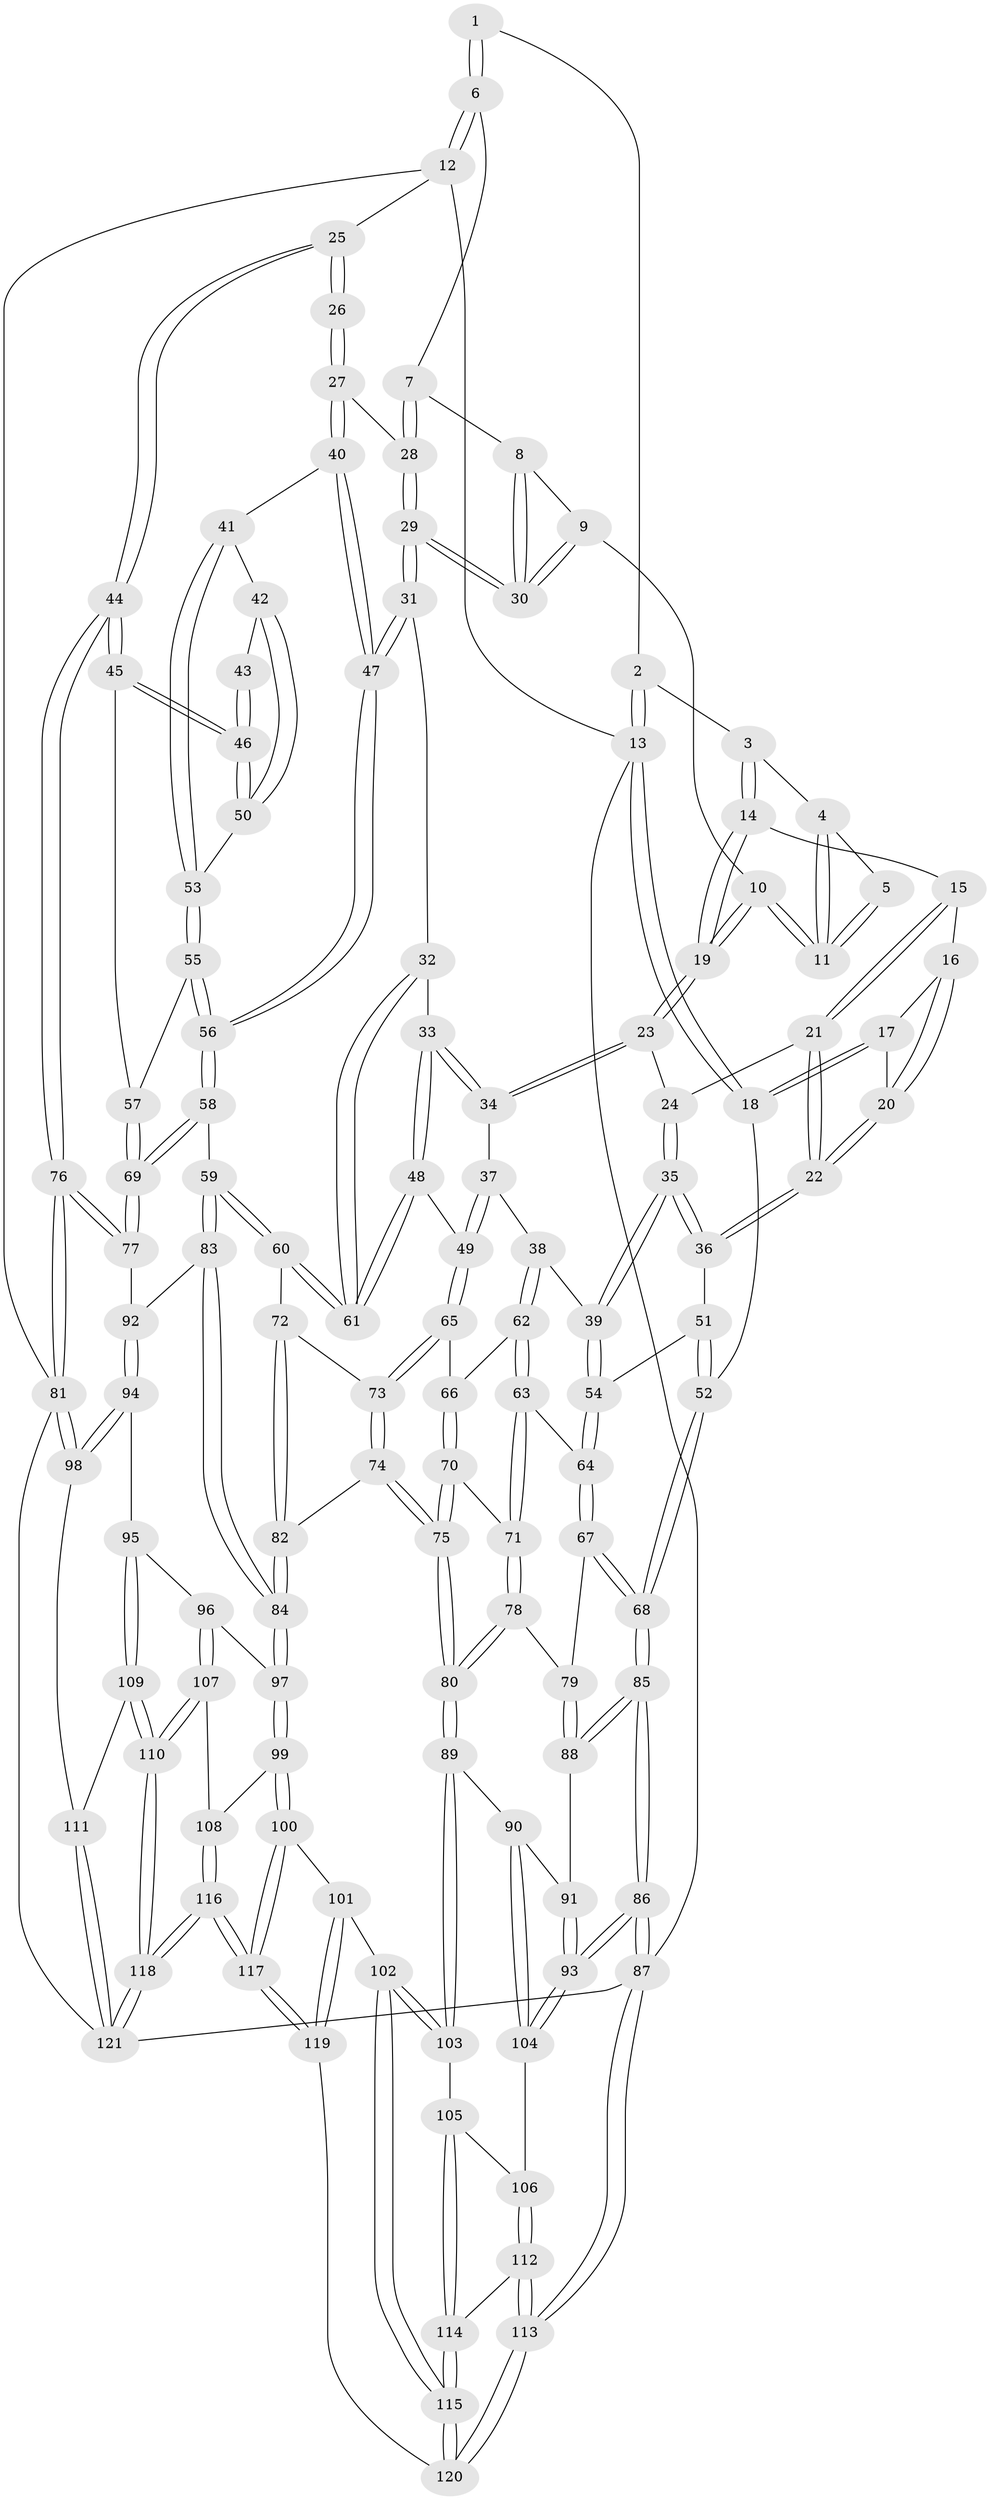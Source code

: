 // Generated by graph-tools (version 1.1) at 2025/16/03/09/25 04:16:52]
// undirected, 121 vertices, 299 edges
graph export_dot {
graph [start="1"]
  node [color=gray90,style=filled];
  1 [pos="+0.621553384773657+0"];
  2 [pos="+0.2924760124337833+0"];
  3 [pos="+0.2931743429700605+0"];
  4 [pos="+0.32972535919351265+0"];
  5 [pos="+0.44306131583695885+0.033317342107409276"];
  6 [pos="+0.6821938911610124+0"];
  7 [pos="+0.663272618625228+0"];
  8 [pos="+0.6099123026098078+0.025904408867495093"];
  9 [pos="+0.4625878327930492+0.13259005080687195"];
  10 [pos="+0.44115291379412747+0.13543219663811784"];
  11 [pos="+0.43701257444197183+0.12665911146230144"];
  12 [pos="+1+0"];
  13 [pos="+0+0"];
  14 [pos="+0.2585064219406265+0.04484605239446782"];
  15 [pos="+0.25235530793718197+0.05815661039237887"];
  16 [pos="+0.21477679626803697+0.07185141062120096"];
  17 [pos="+0.05695469533300713+0.05402681027328837"];
  18 [pos="+0+0"];
  19 [pos="+0.43083298647392976+0.1459419036956896"];
  20 [pos="+0.11452835049455204+0.2221413976314744"];
  21 [pos="+0.27398450034391625+0.12468908498402924"];
  22 [pos="+0.11465409345277609+0.2302775663846871"];
  23 [pos="+0.3979410454760055+0.18573054143923534"];
  24 [pos="+0.2997254456029636+0.16793193185067817"];
  25 [pos="+1+0"];
  26 [pos="+0.9881065089506226+0.11967620746392668"];
  27 [pos="+0.7823165689340955+0.18082662408949976"];
  28 [pos="+0.7247379394100173+0.09203709278509518"];
  29 [pos="+0.5876891441076153+0.2677898369648508"];
  30 [pos="+0.5858428610732902+0.2622911610512934"];
  31 [pos="+0.5949790419936475+0.31315847701497845"];
  32 [pos="+0.581300131059138+0.32356530440611286"];
  33 [pos="+0.5381343943440366+0.3378242493809426"];
  34 [pos="+0.4001685442041444+0.20374986420900462"];
  35 [pos="+0.219160654518109+0.2900629451256743"];
  36 [pos="+0.11429671956898577+0.23321092339370478"];
  37 [pos="+0.3764275448226748+0.2542918508316229"];
  38 [pos="+0.2707887980695958+0.3489752968255619"];
  39 [pos="+0.23908235544203005+0.3245862507596974"];
  40 [pos="+0.762264010272158+0.2906679353743124"];
  41 [pos="+0.8364636587951859+0.29962047936083774"];
  42 [pos="+0.9092416370382116+0.2703252923914526"];
  43 [pos="+0.9463437692724002+0.2304344178638012"];
  44 [pos="+1+0.44193357990200305"];
  45 [pos="+1+0.39971515374000016"];
  46 [pos="+1+0.37987772023127697"];
  47 [pos="+0.7334443121849948+0.321647764566776"];
  48 [pos="+0.47273909015657023+0.3931021605301986"];
  49 [pos="+0.4574914578958225+0.40407734338687323"];
  50 [pos="+0.9815502789216662+0.37155688507868656"];
  51 [pos="+0.029512498358664804+0.27775471898524084"];
  52 [pos="+0+0.3020172778112424"];
  53 [pos="+0.9221238969103129+0.3710750760058906"];
  54 [pos="+0.11056479898256766+0.42238012656204527"];
  55 [pos="+0.8623812844676962+0.4307381484965678"];
  56 [pos="+0.7629573907050698+0.4180722523572841"];
  57 [pos="+0.8880977996769288+0.45921300332947407"];
  58 [pos="+0.7412350430728791+0.5193861364720632"];
  59 [pos="+0.6911853198139741+0.5596623838777072"];
  60 [pos="+0.6273887026884463+0.5282415570215498"];
  61 [pos="+0.6263102657675796+0.5250113402567829"];
  62 [pos="+0.28634514247100296+0.3765981522665496"];
  63 [pos="+0.2201263386680358+0.47871642101515166"];
  64 [pos="+0.10351629060285095+0.46413165240743115"];
  65 [pos="+0.4496378380468644+0.41234100719424627"];
  66 [pos="+0.3595553744943832+0.41537978556055605"];
  67 [pos="+0.0829618248784938+0.4854493260096708"];
  68 [pos="+0+0.5048037840955268"];
  69 [pos="+0.9176129832203688+0.5892308886949398"];
  70 [pos="+0.33459295092593705+0.5161786736326662"];
  71 [pos="+0.22428804736824576+0.49532361075273906"];
  72 [pos="+0.5203632162247962+0.5456420736685488"];
  73 [pos="+0.4569362476987498+0.4403972066256929"];
  74 [pos="+0.35157853501964387+0.6682860867448955"];
  75 [pos="+0.33832416029169404+0.6713028639218968"];
  76 [pos="+1+0.6837750078976019"];
  77 [pos="+0.9362337988644958+0.6051366201120013"];
  78 [pos="+0.22534883687889393+0.5903908753403222"];
  79 [pos="+0.12320450122071723+0.5730632845673168"];
  80 [pos="+0.3117253434403342+0.6881983510586088"];
  81 [pos="+1+0.7072474998174766"];
  82 [pos="+0.46713226657294854+0.6644074528571305"];
  83 [pos="+0.6855767355950332+0.6245348225728057"];
  84 [pos="+0.534082968134826+0.709334680446391"];
  85 [pos="+0+0.5738768221655427"];
  86 [pos="+0+0.9983011514262187"];
  87 [pos="+0+1"];
  88 [pos="+0.08659595240436409+0.628533024792717"];
  89 [pos="+0.3001981550090418+0.7111427924547403"];
  90 [pos="+0.21631463315848207+0.7236602736579886"];
  91 [pos="+0.10623557992569216+0.6955073898103379"];
  92 [pos="+0.7476700699064825+0.7106810130090895"];
  93 [pos="+0+0.8900484785693007"];
  94 [pos="+0.7492010303260725+0.7293972657557016"];
  95 [pos="+0.7344539686625434+0.7878465967835763"];
  96 [pos="+0.6099885648173227+0.8047749156943108"];
  97 [pos="+0.5465050400808649+0.752148970946205"];
  98 [pos="+1+0.782763820120327"];
  99 [pos="+0.45762679411113005+0.8765161106867988"];
  100 [pos="+0.4250628744501439+0.885963537178757"];
  101 [pos="+0.41976194229337466+0.8863642836935414"];
  102 [pos="+0.31987352831134896+0.8077412974755364"];
  103 [pos="+0.31254281101508885+0.7976608615029337"];
  104 [pos="+0.11347955164251908+0.8321944629158025"];
  105 [pos="+0.23759377222187505+0.8605979532805007"];
  106 [pos="+0.1873933632092047+0.8729111074412426"];
  107 [pos="+0.6005718359788194+0.9034269208416985"];
  108 [pos="+0.4794148158820884+0.886275195369275"];
  109 [pos="+0.7381374240328413+0.7951657426812961"];
  110 [pos="+0.6613340537915454+1"];
  111 [pos="+0.8861454430775911+0.9041251897118429"];
  112 [pos="+0.13704134807523735+0.9714687463697875"];
  113 [pos="+0+1"];
  114 [pos="+0.23001573788570773+0.9251042859385202"];
  115 [pos="+0.281540910825377+1"];
  116 [pos="+0.6840067445276556+1"];
  117 [pos="+0.654190944781345+1"];
  118 [pos="+0.6956827393805171+1"];
  119 [pos="+0.31945842215716935+1"];
  120 [pos="+0.3079201365402669+1"];
  121 [pos="+0.7609889745235062+1"];
  1 -- 2;
  1 -- 6;
  1 -- 6;
  2 -- 3;
  2 -- 13;
  2 -- 13;
  3 -- 4;
  3 -- 14;
  3 -- 14;
  4 -- 5;
  4 -- 11;
  4 -- 11;
  5 -- 11;
  5 -- 11;
  6 -- 7;
  6 -- 12;
  6 -- 12;
  7 -- 8;
  7 -- 28;
  7 -- 28;
  8 -- 9;
  8 -- 30;
  8 -- 30;
  9 -- 10;
  9 -- 30;
  9 -- 30;
  10 -- 11;
  10 -- 11;
  10 -- 19;
  10 -- 19;
  12 -- 13;
  12 -- 25;
  12 -- 81;
  13 -- 18;
  13 -- 18;
  13 -- 87;
  14 -- 15;
  14 -- 19;
  14 -- 19;
  15 -- 16;
  15 -- 21;
  15 -- 21;
  16 -- 17;
  16 -- 20;
  16 -- 20;
  17 -- 18;
  17 -- 18;
  17 -- 20;
  18 -- 52;
  19 -- 23;
  19 -- 23;
  20 -- 22;
  20 -- 22;
  21 -- 22;
  21 -- 22;
  21 -- 24;
  22 -- 36;
  22 -- 36;
  23 -- 24;
  23 -- 34;
  23 -- 34;
  24 -- 35;
  24 -- 35;
  25 -- 26;
  25 -- 26;
  25 -- 44;
  25 -- 44;
  26 -- 27;
  26 -- 27;
  27 -- 28;
  27 -- 40;
  27 -- 40;
  28 -- 29;
  28 -- 29;
  29 -- 30;
  29 -- 30;
  29 -- 31;
  29 -- 31;
  31 -- 32;
  31 -- 47;
  31 -- 47;
  32 -- 33;
  32 -- 61;
  32 -- 61;
  33 -- 34;
  33 -- 34;
  33 -- 48;
  33 -- 48;
  34 -- 37;
  35 -- 36;
  35 -- 36;
  35 -- 39;
  35 -- 39;
  36 -- 51;
  37 -- 38;
  37 -- 49;
  37 -- 49;
  38 -- 39;
  38 -- 62;
  38 -- 62;
  39 -- 54;
  39 -- 54;
  40 -- 41;
  40 -- 47;
  40 -- 47;
  41 -- 42;
  41 -- 53;
  41 -- 53;
  42 -- 43;
  42 -- 50;
  42 -- 50;
  43 -- 46;
  43 -- 46;
  44 -- 45;
  44 -- 45;
  44 -- 76;
  44 -- 76;
  45 -- 46;
  45 -- 46;
  45 -- 57;
  46 -- 50;
  46 -- 50;
  47 -- 56;
  47 -- 56;
  48 -- 49;
  48 -- 61;
  48 -- 61;
  49 -- 65;
  49 -- 65;
  50 -- 53;
  51 -- 52;
  51 -- 52;
  51 -- 54;
  52 -- 68;
  52 -- 68;
  53 -- 55;
  53 -- 55;
  54 -- 64;
  54 -- 64;
  55 -- 56;
  55 -- 56;
  55 -- 57;
  56 -- 58;
  56 -- 58;
  57 -- 69;
  57 -- 69;
  58 -- 59;
  58 -- 69;
  58 -- 69;
  59 -- 60;
  59 -- 60;
  59 -- 83;
  59 -- 83;
  60 -- 61;
  60 -- 61;
  60 -- 72;
  62 -- 63;
  62 -- 63;
  62 -- 66;
  63 -- 64;
  63 -- 71;
  63 -- 71;
  64 -- 67;
  64 -- 67;
  65 -- 66;
  65 -- 73;
  65 -- 73;
  66 -- 70;
  66 -- 70;
  67 -- 68;
  67 -- 68;
  67 -- 79;
  68 -- 85;
  68 -- 85;
  69 -- 77;
  69 -- 77;
  70 -- 71;
  70 -- 75;
  70 -- 75;
  71 -- 78;
  71 -- 78;
  72 -- 73;
  72 -- 82;
  72 -- 82;
  73 -- 74;
  73 -- 74;
  74 -- 75;
  74 -- 75;
  74 -- 82;
  75 -- 80;
  75 -- 80;
  76 -- 77;
  76 -- 77;
  76 -- 81;
  76 -- 81;
  77 -- 92;
  78 -- 79;
  78 -- 80;
  78 -- 80;
  79 -- 88;
  79 -- 88;
  80 -- 89;
  80 -- 89;
  81 -- 98;
  81 -- 98;
  81 -- 121;
  82 -- 84;
  82 -- 84;
  83 -- 84;
  83 -- 84;
  83 -- 92;
  84 -- 97;
  84 -- 97;
  85 -- 86;
  85 -- 86;
  85 -- 88;
  85 -- 88;
  86 -- 87;
  86 -- 87;
  86 -- 93;
  86 -- 93;
  87 -- 113;
  87 -- 113;
  87 -- 121;
  88 -- 91;
  89 -- 90;
  89 -- 103;
  89 -- 103;
  90 -- 91;
  90 -- 104;
  90 -- 104;
  91 -- 93;
  91 -- 93;
  92 -- 94;
  92 -- 94;
  93 -- 104;
  93 -- 104;
  94 -- 95;
  94 -- 98;
  94 -- 98;
  95 -- 96;
  95 -- 109;
  95 -- 109;
  96 -- 97;
  96 -- 107;
  96 -- 107;
  97 -- 99;
  97 -- 99;
  98 -- 111;
  99 -- 100;
  99 -- 100;
  99 -- 108;
  100 -- 101;
  100 -- 117;
  100 -- 117;
  101 -- 102;
  101 -- 119;
  101 -- 119;
  102 -- 103;
  102 -- 103;
  102 -- 115;
  102 -- 115;
  103 -- 105;
  104 -- 106;
  105 -- 106;
  105 -- 114;
  105 -- 114;
  106 -- 112;
  106 -- 112;
  107 -- 108;
  107 -- 110;
  107 -- 110;
  108 -- 116;
  108 -- 116;
  109 -- 110;
  109 -- 110;
  109 -- 111;
  110 -- 118;
  110 -- 118;
  111 -- 121;
  111 -- 121;
  112 -- 113;
  112 -- 113;
  112 -- 114;
  113 -- 120;
  113 -- 120;
  114 -- 115;
  114 -- 115;
  115 -- 120;
  115 -- 120;
  116 -- 117;
  116 -- 117;
  116 -- 118;
  116 -- 118;
  117 -- 119;
  117 -- 119;
  118 -- 121;
  118 -- 121;
  119 -- 120;
}
